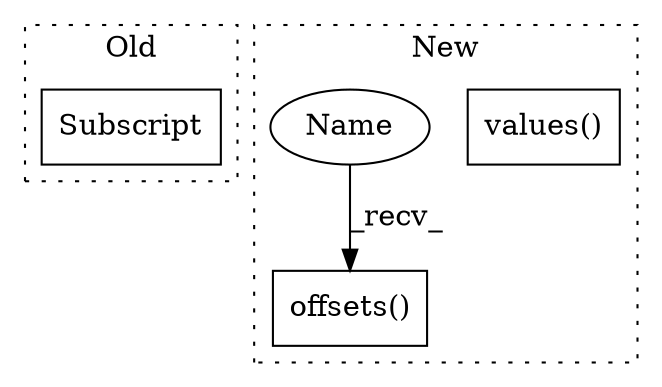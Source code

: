 digraph G {
subgraph cluster0 {
1 [label="Subscript" a="63" s="12757,0" l="10,0" shape="box"];
label = "Old";
style="dotted";
}
subgraph cluster1 {
2 [label="offsets()" a="75" s="12065" l="14" shape="box"];
3 [label="values()" a="75" s="12049" l="13" shape="box"];
4 [label="Name" a="87" s="12065" l="4" shape="ellipse"];
label = "New";
style="dotted";
}
4 -> 2 [label="_recv_"];
}